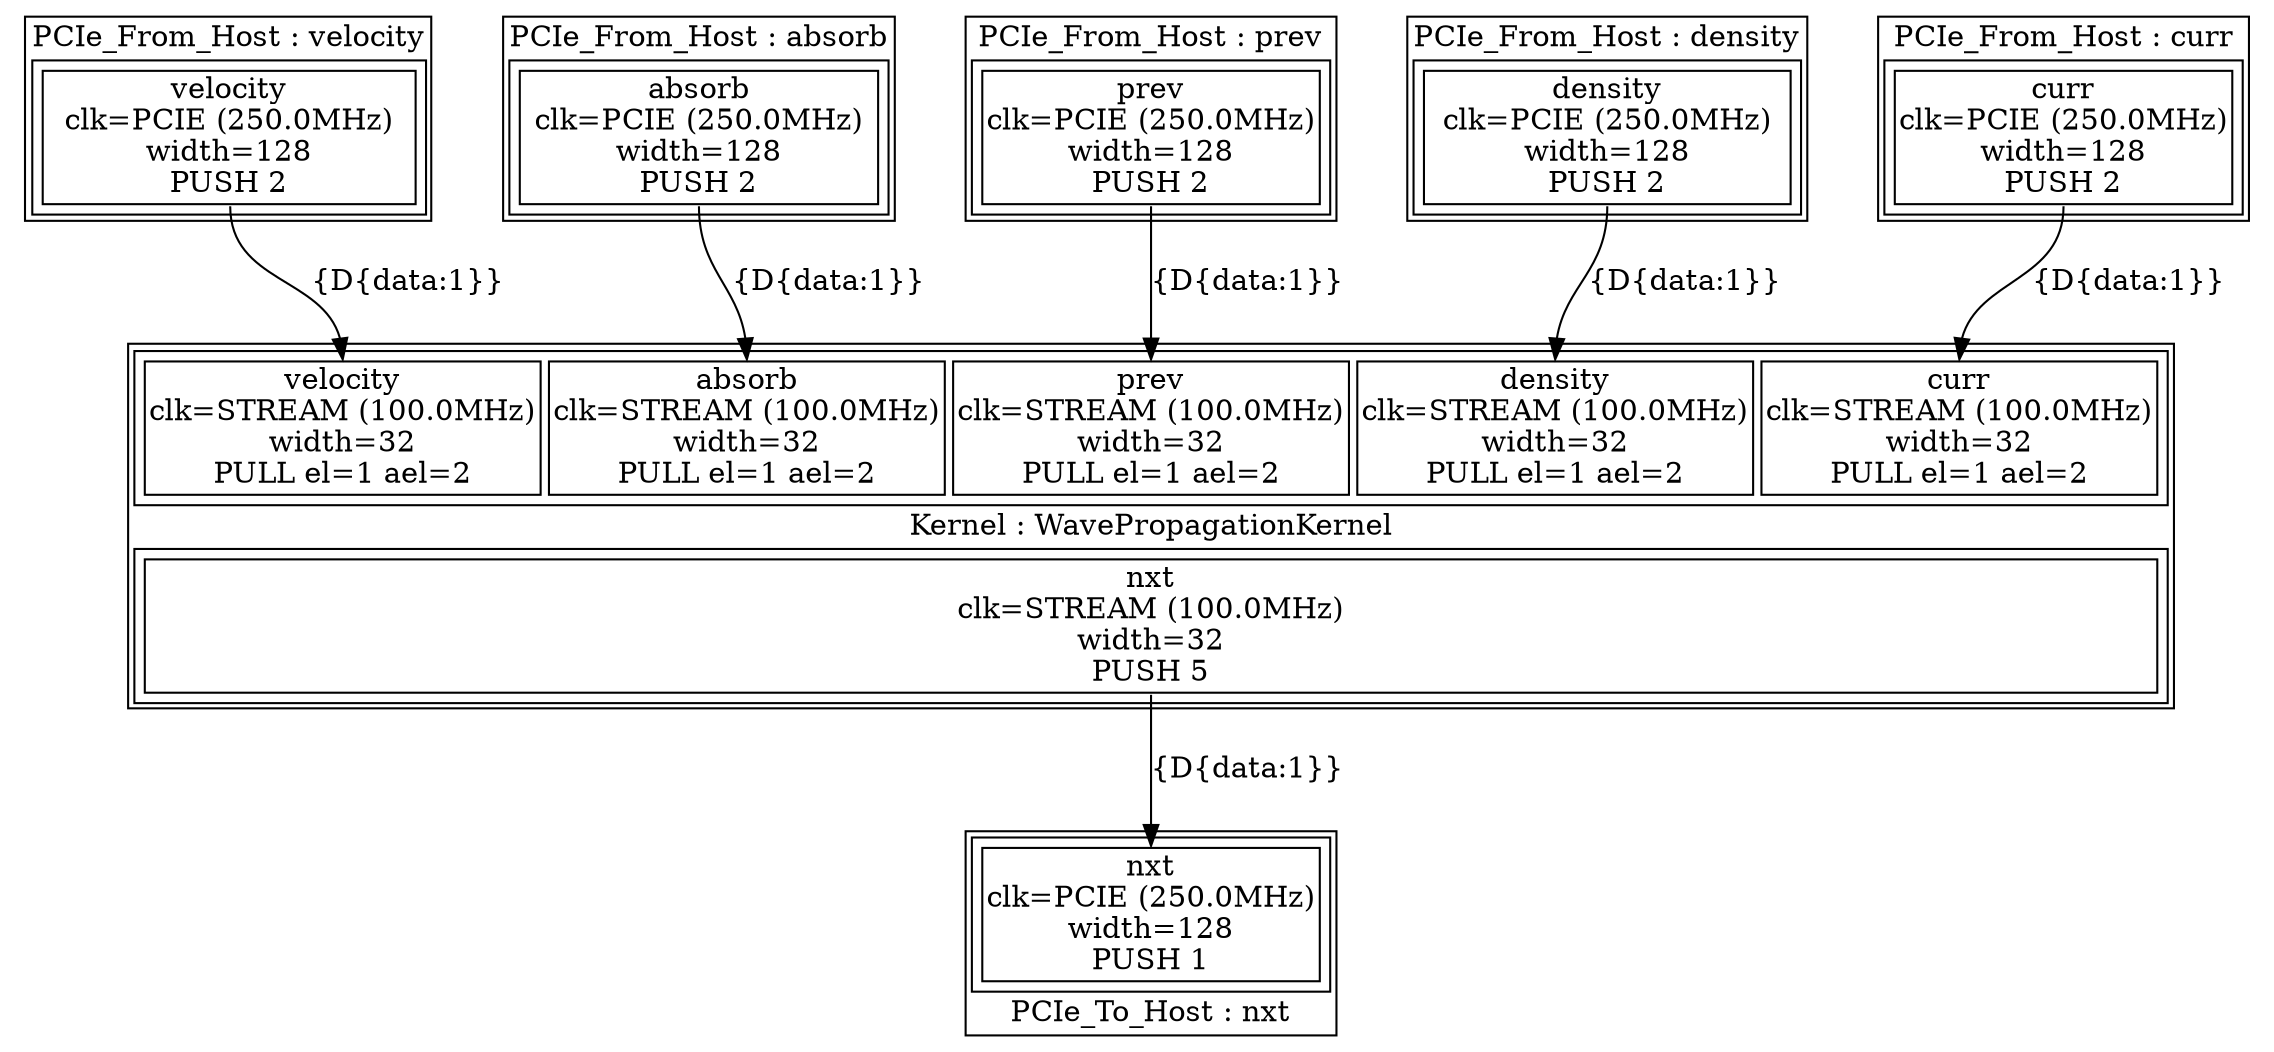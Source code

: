 digraph manager_compiler_graph {
WavePropagationKernel[shape=plaintext, label=<<TABLE  BORDER="1" CELLPADDING="1" CELLSPACING="1"><TR><TD BGCOLOR="white" BORDER="0" PORT="inputs" ROWSPAN="1" COLSPAN="1"><TABLE  BORDER="1" CELLPADDING="1" CELLSPACING="4"><TR><TD BGCOLOR="white" BORDER="1" PORT="velocity" ROWSPAN="1" COLSPAN="1">velocity<BR/>clk=STREAM (100.0MHz)<BR/>width=32<BR/>PULL el=1 ael=2</TD><TD BGCOLOR="white" BORDER="1" PORT="absorb" ROWSPAN="1" COLSPAN="1">absorb<BR/>clk=STREAM (100.0MHz)<BR/>width=32<BR/>PULL el=1 ael=2</TD><TD BGCOLOR="white" BORDER="1" PORT="prev" ROWSPAN="1" COLSPAN="1">prev<BR/>clk=STREAM (100.0MHz)<BR/>width=32<BR/>PULL el=1 ael=2</TD><TD BGCOLOR="white" BORDER="1" PORT="density" ROWSPAN="1" COLSPAN="1">density<BR/>clk=STREAM (100.0MHz)<BR/>width=32<BR/>PULL el=1 ael=2</TD><TD BGCOLOR="white" BORDER="1" PORT="curr" ROWSPAN="1" COLSPAN="1">curr<BR/>clk=STREAM (100.0MHz)<BR/>width=32<BR/>PULL el=1 ael=2</TD></TR></TABLE></TD></TR><TR><TD BGCOLOR="white" BORDER="0" PORT="node_info" ROWSPAN="1" COLSPAN="1">Kernel : WavePropagationKernel</TD></TR><TR><TD BGCOLOR="white" BORDER="0" PORT="outputs" ROWSPAN="1" COLSPAN="1"><TABLE  BORDER="1" CELLPADDING="1" CELLSPACING="4"><TR><TD BGCOLOR="white" BORDER="1" PORT="nxt" ROWSPAN="1" COLSPAN="1">nxt<BR/>clk=STREAM (100.0MHz)<BR/>width=32<BR/>PUSH 5</TD></TR></TABLE></TD></TR></TABLE>>];
velocity[shape=plaintext, label=<<TABLE  BORDER="1" CELLPADDING="1" CELLSPACING="1"><TR><TD BGCOLOR="white" BORDER="0" PORT="node_info" ROWSPAN="1" COLSPAN="1">PCIe_From_Host : velocity</TD></TR><TR><TD BGCOLOR="white" BORDER="0" PORT="outputs" ROWSPAN="1" COLSPAN="1"><TABLE  BORDER="1" CELLPADDING="1" CELLSPACING="4"><TR><TD BGCOLOR="white" BORDER="1" PORT="velocity" ROWSPAN="1" COLSPAN="1">velocity<BR/>clk=PCIE (250.0MHz)<BR/>width=128<BR/>PUSH 2</TD></TR></TABLE></TD></TR></TABLE>>];
absorb[shape=plaintext, label=<<TABLE  BORDER="1" CELLPADDING="1" CELLSPACING="1"><TR><TD BGCOLOR="white" BORDER="0" PORT="node_info" ROWSPAN="1" COLSPAN="1">PCIe_From_Host : absorb</TD></TR><TR><TD BGCOLOR="white" BORDER="0" PORT="outputs" ROWSPAN="1" COLSPAN="1"><TABLE  BORDER="1" CELLPADDING="1" CELLSPACING="4"><TR><TD BGCOLOR="white" BORDER="1" PORT="absorb" ROWSPAN="1" COLSPAN="1">absorb<BR/>clk=PCIE (250.0MHz)<BR/>width=128<BR/>PUSH 2</TD></TR></TABLE></TD></TR></TABLE>>];
prev[shape=plaintext, label=<<TABLE  BORDER="1" CELLPADDING="1" CELLSPACING="1"><TR><TD BGCOLOR="white" BORDER="0" PORT="node_info" ROWSPAN="1" COLSPAN="1">PCIe_From_Host : prev</TD></TR><TR><TD BGCOLOR="white" BORDER="0" PORT="outputs" ROWSPAN="1" COLSPAN="1"><TABLE  BORDER="1" CELLPADDING="1" CELLSPACING="4"><TR><TD BGCOLOR="white" BORDER="1" PORT="prev" ROWSPAN="1" COLSPAN="1">prev<BR/>clk=PCIE (250.0MHz)<BR/>width=128<BR/>PUSH 2</TD></TR></TABLE></TD></TR></TABLE>>];
density[shape=plaintext, label=<<TABLE  BORDER="1" CELLPADDING="1" CELLSPACING="1"><TR><TD BGCOLOR="white" BORDER="0" PORT="node_info" ROWSPAN="1" COLSPAN="1">PCIe_From_Host : density</TD></TR><TR><TD BGCOLOR="white" BORDER="0" PORT="outputs" ROWSPAN="1" COLSPAN="1"><TABLE  BORDER="1" CELLPADDING="1" CELLSPACING="4"><TR><TD BGCOLOR="white" BORDER="1" PORT="density" ROWSPAN="1" COLSPAN="1">density<BR/>clk=PCIE (250.0MHz)<BR/>width=128<BR/>PUSH 2</TD></TR></TABLE></TD></TR></TABLE>>];
curr[shape=plaintext, label=<<TABLE  BORDER="1" CELLPADDING="1" CELLSPACING="1"><TR><TD BGCOLOR="white" BORDER="0" PORT="node_info" ROWSPAN="1" COLSPAN="1">PCIe_From_Host : curr</TD></TR><TR><TD BGCOLOR="white" BORDER="0" PORT="outputs" ROWSPAN="1" COLSPAN="1"><TABLE  BORDER="1" CELLPADDING="1" CELLSPACING="4"><TR><TD BGCOLOR="white" BORDER="1" PORT="curr" ROWSPAN="1" COLSPAN="1">curr<BR/>clk=PCIE (250.0MHz)<BR/>width=128<BR/>PUSH 2</TD></TR></TABLE></TD></TR></TABLE>>];
nxt[shape=plaintext, label=<<TABLE  BORDER="1" CELLPADDING="1" CELLSPACING="1"><TR><TD BGCOLOR="white" BORDER="0" PORT="inputs" ROWSPAN="1" COLSPAN="1"><TABLE  BORDER="1" CELLPADDING="1" CELLSPACING="4"><TR><TD BGCOLOR="white" BORDER="1" PORT="nxt" ROWSPAN="1" COLSPAN="1">nxt<BR/>clk=PCIE (250.0MHz)<BR/>width=128<BR/>PUSH 1</TD></TR></TABLE></TD></TR><TR><TD BGCOLOR="white" BORDER="0" PORT="node_info" ROWSPAN="1" COLSPAN="1">PCIe_To_Host : nxt</TD></TR></TABLE>>];
velocity -> WavePropagationKernel [headport="velocity" tailport="velocity" label="{D{data:1}}"]
absorb -> WavePropagationKernel [headport="absorb" tailport="absorb" label="{D{data:1}}"]
prev -> WavePropagationKernel [headport="prev" tailport="prev" label="{D{data:1}}"]
density -> WavePropagationKernel [headport="density" tailport="density" label="{D{data:1}}"]
curr -> WavePropagationKernel [headport="curr" tailport="curr" label="{D{data:1}}"]
WavePropagationKernel -> nxt [headport="nxt" tailport="nxt" label="{D{data:1}}"]
}

